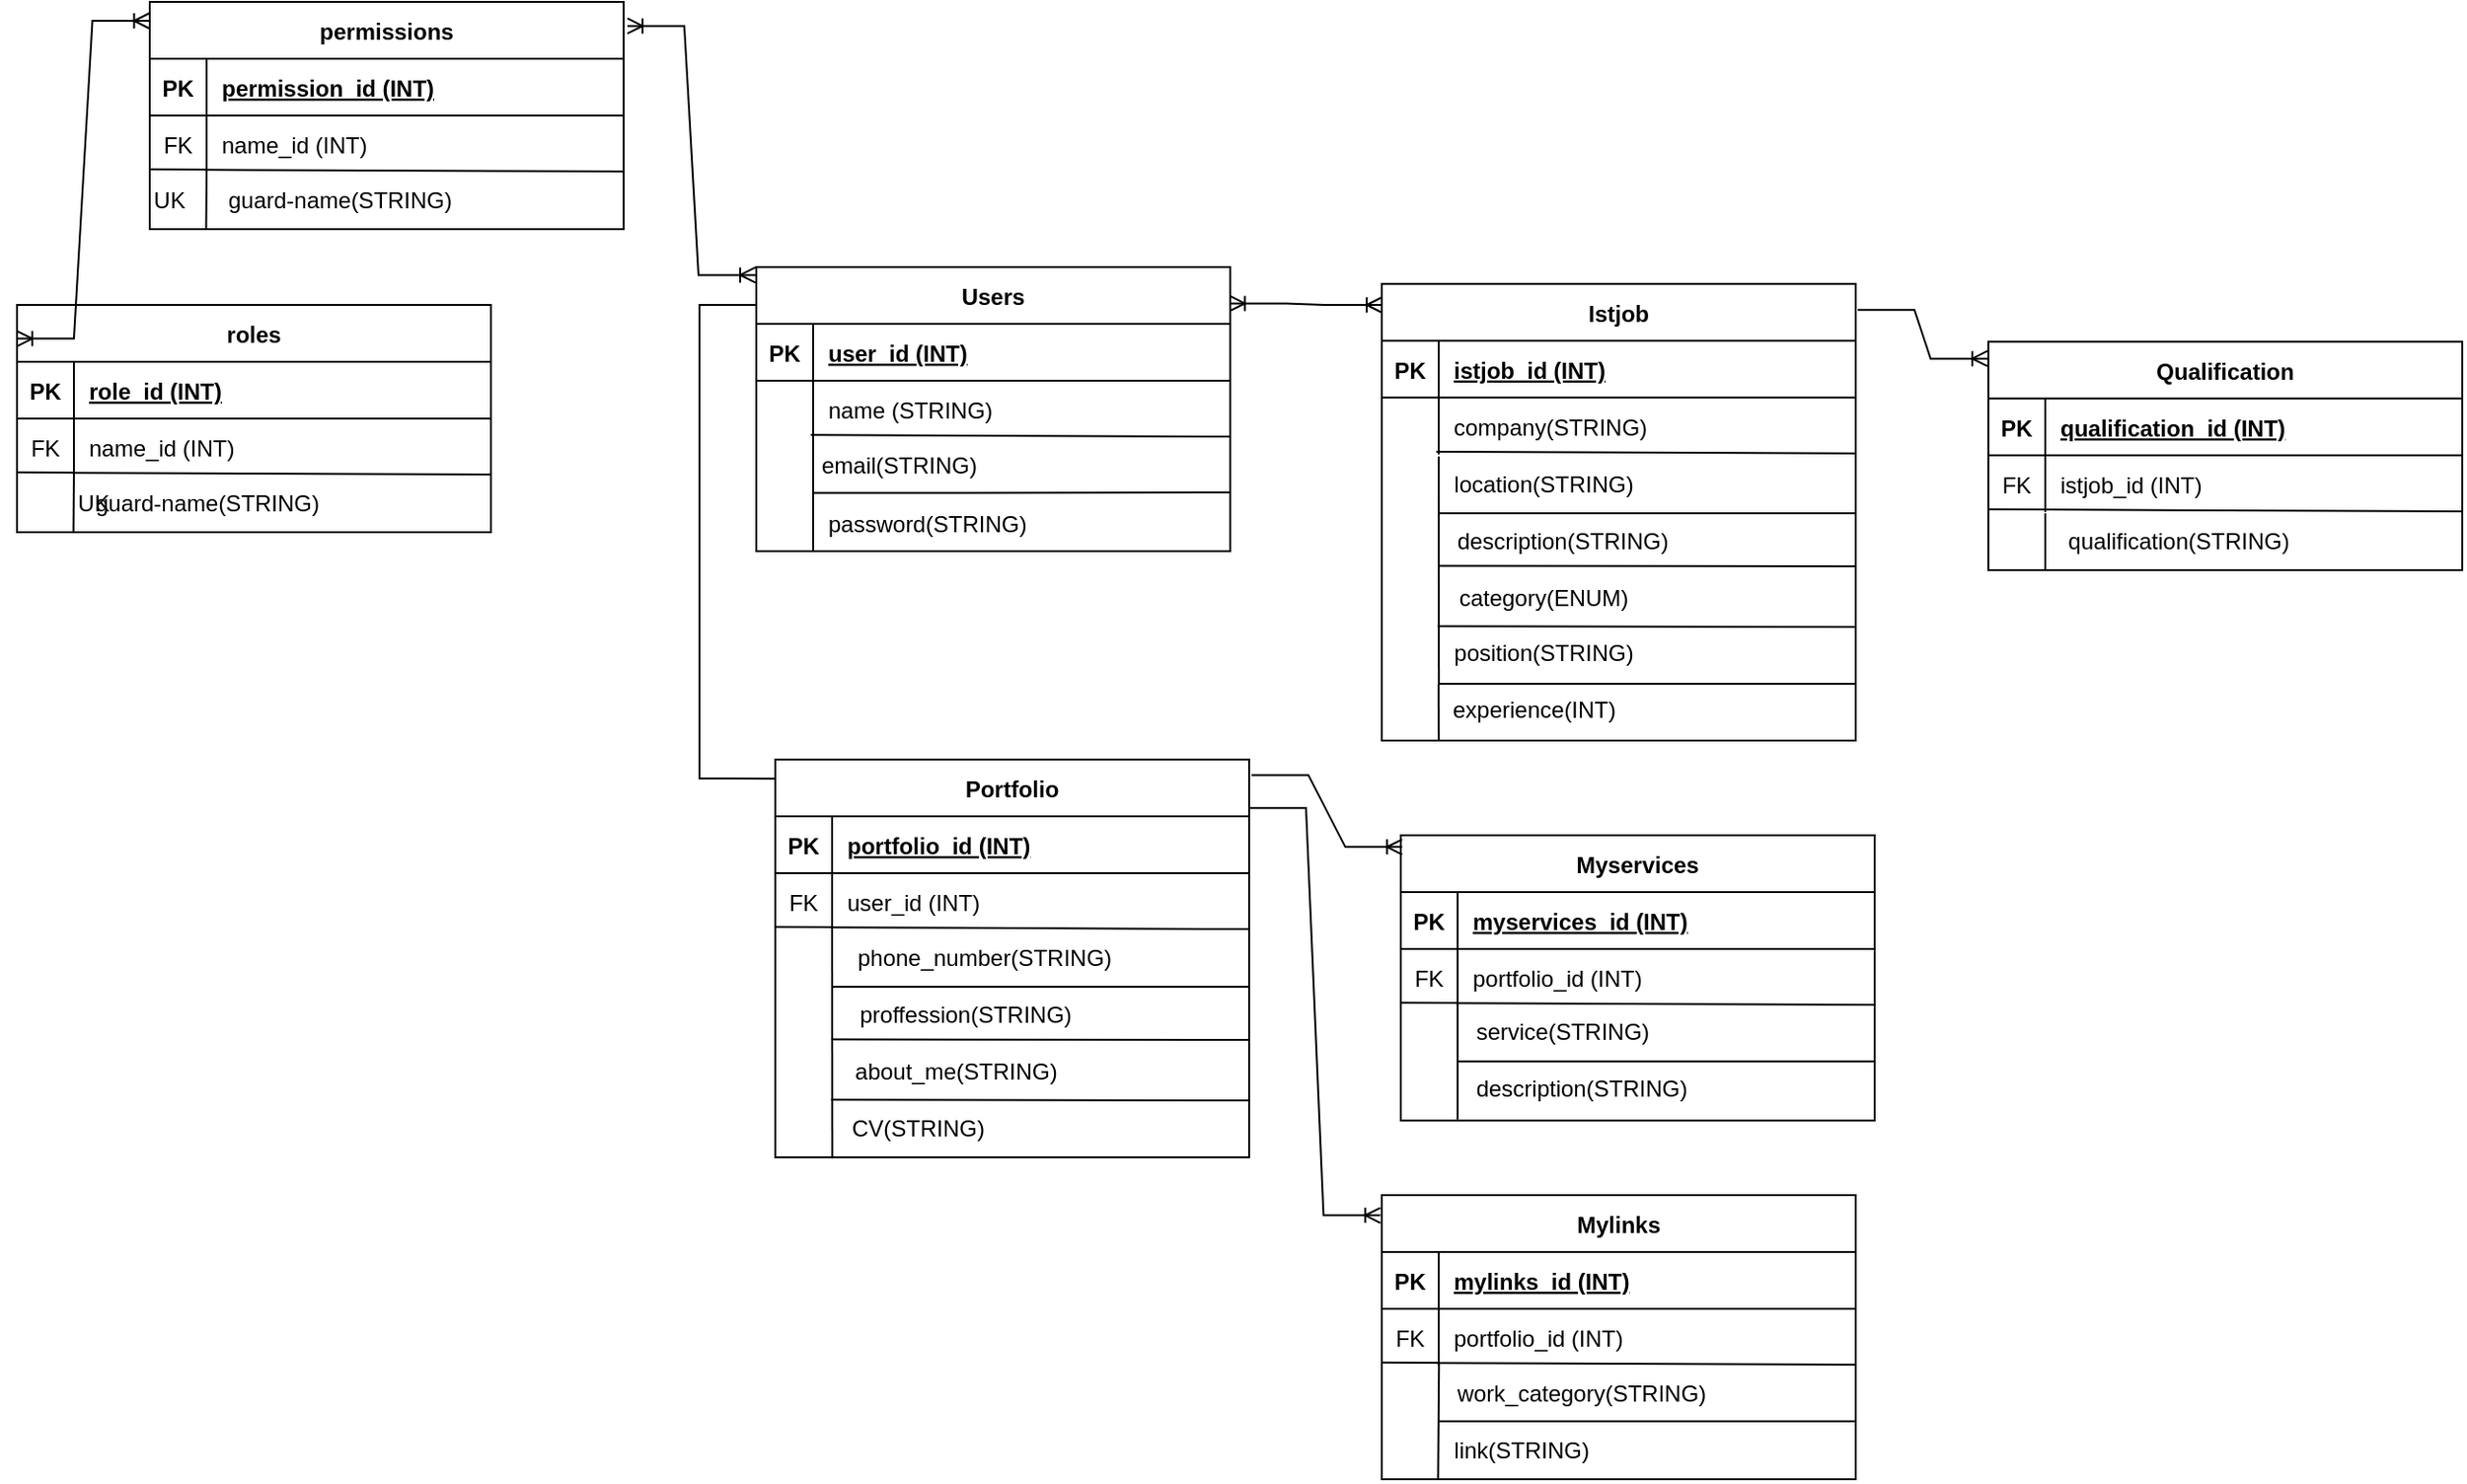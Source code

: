 <mxfile version="24.7.6">
  <diagram id="R2lEEEUBdFMjLlhIrx00" name="Page-1">
    <mxGraphModel dx="2197" dy="1649" grid="1" gridSize="10" guides="1" tooltips="1" connect="1" arrows="1" fold="1" page="1" pageScale="1" pageWidth="850" pageHeight="1100" math="0" shadow="0" extFonts="Permanent Marker^https://fonts.googleapis.com/css?family=Permanent+Marker">
      <root>
        <mxCell id="0" />
        <mxCell id="1" parent="0" />
        <mxCell id="C-vyLk0tnHw3VtMMgP7b-23" value="Users" style="shape=table;startSize=30;container=1;collapsible=1;childLayout=tableLayout;fixedRows=1;rowLines=0;fontStyle=1;align=center;resizeLast=1;" parent="1" vertex="1">
          <mxGeometry x="110" y="20" width="250" height="150" as="geometry">
            <mxRectangle x="120" y="120" width="100" height="30" as="alternateBounds" />
          </mxGeometry>
        </mxCell>
        <mxCell id="C-vyLk0tnHw3VtMMgP7b-24" value="" style="shape=partialRectangle;collapsible=0;dropTarget=0;pointerEvents=0;fillColor=none;points=[[0,0.5],[1,0.5]];portConstraint=eastwest;top=0;left=0;right=0;bottom=1;" parent="C-vyLk0tnHw3VtMMgP7b-23" vertex="1">
          <mxGeometry y="30" width="250" height="30" as="geometry" />
        </mxCell>
        <mxCell id="C-vyLk0tnHw3VtMMgP7b-25" value="PK" style="shape=partialRectangle;overflow=hidden;connectable=0;fillColor=none;top=0;left=0;bottom=0;right=0;fontStyle=1;" parent="C-vyLk0tnHw3VtMMgP7b-24" vertex="1">
          <mxGeometry width="30" height="30" as="geometry">
            <mxRectangle width="30" height="30" as="alternateBounds" />
          </mxGeometry>
        </mxCell>
        <mxCell id="C-vyLk0tnHw3VtMMgP7b-26" value="user_id (INT)" style="shape=partialRectangle;overflow=hidden;connectable=0;fillColor=none;top=0;left=0;bottom=0;right=0;align=left;spacingLeft=6;fontStyle=5;" parent="C-vyLk0tnHw3VtMMgP7b-24" vertex="1">
          <mxGeometry x="30" width="220" height="30" as="geometry">
            <mxRectangle width="220" height="30" as="alternateBounds" />
          </mxGeometry>
        </mxCell>
        <mxCell id="C-vyLk0tnHw3VtMMgP7b-27" value="" style="shape=partialRectangle;collapsible=0;dropTarget=0;pointerEvents=0;fillColor=none;points=[[0,0.5],[1,0.5]];portConstraint=eastwest;top=0;left=0;right=0;bottom=0;" parent="C-vyLk0tnHw3VtMMgP7b-23" vertex="1">
          <mxGeometry y="60" width="250" height="30" as="geometry" />
        </mxCell>
        <mxCell id="C-vyLk0tnHw3VtMMgP7b-28" value="" style="shape=partialRectangle;overflow=hidden;connectable=0;fillColor=none;top=0;left=0;bottom=0;right=0;" parent="C-vyLk0tnHw3VtMMgP7b-27" vertex="1">
          <mxGeometry width="30" height="30" as="geometry">
            <mxRectangle width="30" height="30" as="alternateBounds" />
          </mxGeometry>
        </mxCell>
        <mxCell id="C-vyLk0tnHw3VtMMgP7b-29" value="name (STRING) " style="shape=partialRectangle;overflow=hidden;connectable=0;fillColor=none;top=0;left=0;bottom=0;right=0;align=left;spacingLeft=6;" parent="C-vyLk0tnHw3VtMMgP7b-27" vertex="1">
          <mxGeometry x="30" width="220" height="30" as="geometry">
            <mxRectangle width="220" height="30" as="alternateBounds" />
          </mxGeometry>
        </mxCell>
        <mxCell id="srqe_Da9Z2wznq97FnHL-86" value="" style="endArrow=none;html=1;rounded=0;exitX=0.115;exitY=0.954;exitDx=0;exitDy=0;exitPerimeter=0;entryX=0.999;entryY=0.985;entryDx=0;entryDy=0;entryPerimeter=0;" edge="1" parent="C-vyLk0tnHw3VtMMgP7b-23" source="C-vyLk0tnHw3VtMMgP7b-27" target="C-vyLk0tnHw3VtMMgP7b-27">
          <mxGeometry width="50" height="50" relative="1" as="geometry">
            <mxPoint x="120" y="130" as="sourcePoint" />
            <mxPoint x="170" y="80" as="targetPoint" />
          </mxGeometry>
        </mxCell>
        <mxCell id="srqe_Da9Z2wznq97FnHL-83" value="" style="endArrow=none;html=1;rounded=0;" edge="1" parent="1">
          <mxGeometry width="50" height="50" relative="1" as="geometry">
            <mxPoint x="140" y="170" as="sourcePoint" />
            <mxPoint x="140" y="110" as="targetPoint" />
          </mxGeometry>
        </mxCell>
        <mxCell id="srqe_Da9Z2wznq97FnHL-85" value="&lt;span style=&quot;text-align: left;&quot;&gt;email(STRING)&lt;/span&gt;" style="text;html=1;align=center;verticalAlign=middle;resizable=0;points=[];autosize=1;strokeColor=none;fillColor=none;" vertex="1" parent="1">
          <mxGeometry x="130" y="110" width="110" height="30" as="geometry" />
        </mxCell>
        <mxCell id="srqe_Da9Z2wznq97FnHL-87" value="" style="endArrow=none;html=1;rounded=0;exitX=0.088;exitY=0.977;exitDx=0;exitDy=0;exitPerimeter=0;" edge="1" parent="1" source="srqe_Da9Z2wznq97FnHL-85">
          <mxGeometry width="50" height="50" relative="1" as="geometry">
            <mxPoint x="230" y="150" as="sourcePoint" />
            <mxPoint x="360" y="139" as="targetPoint" />
          </mxGeometry>
        </mxCell>
        <mxCell id="srqe_Da9Z2wznq97FnHL-88" value="password(STRING)" style="shape=partialRectangle;overflow=hidden;connectable=0;fillColor=none;top=0;left=0;bottom=0;right=0;align=left;spacingLeft=6;" vertex="1" parent="1">
          <mxGeometry x="140" y="140" width="220" height="30" as="geometry">
            <mxRectangle width="220" height="30" as="alternateBounds" />
          </mxGeometry>
        </mxCell>
        <mxCell id="srqe_Da9Z2wznq97FnHL-89" value="Portfolio" style="shape=table;startSize=30;container=1;collapsible=1;childLayout=tableLayout;fixedRows=1;rowLines=0;fontStyle=1;align=center;resizeLast=1;" vertex="1" parent="1">
          <mxGeometry x="120" y="280" width="250" height="210" as="geometry">
            <mxRectangle x="120" y="120" width="100" height="30" as="alternateBounds" />
          </mxGeometry>
        </mxCell>
        <mxCell id="srqe_Da9Z2wznq97FnHL-90" value="" style="shape=partialRectangle;collapsible=0;dropTarget=0;pointerEvents=0;fillColor=none;points=[[0,0.5],[1,0.5]];portConstraint=eastwest;top=0;left=0;right=0;bottom=1;" vertex="1" parent="srqe_Da9Z2wznq97FnHL-89">
          <mxGeometry y="30" width="250" height="30" as="geometry" />
        </mxCell>
        <mxCell id="srqe_Da9Z2wznq97FnHL-91" value="PK" style="shape=partialRectangle;overflow=hidden;connectable=0;fillColor=none;top=0;left=0;bottom=0;right=0;fontStyle=1;" vertex="1" parent="srqe_Da9Z2wznq97FnHL-90">
          <mxGeometry width="30" height="30" as="geometry">
            <mxRectangle width="30" height="30" as="alternateBounds" />
          </mxGeometry>
        </mxCell>
        <mxCell id="srqe_Da9Z2wznq97FnHL-92" value="portfolio_id (INT)" style="shape=partialRectangle;overflow=hidden;connectable=0;fillColor=none;top=0;left=0;bottom=0;right=0;align=left;spacingLeft=6;fontStyle=5;" vertex="1" parent="srqe_Da9Z2wznq97FnHL-90">
          <mxGeometry x="30" width="220" height="30" as="geometry">
            <mxRectangle width="220" height="30" as="alternateBounds" />
          </mxGeometry>
        </mxCell>
        <mxCell id="srqe_Da9Z2wznq97FnHL-93" value="" style="shape=partialRectangle;collapsible=0;dropTarget=0;pointerEvents=0;fillColor=none;points=[[0,0.5],[1,0.5]];portConstraint=eastwest;top=0;left=0;right=0;bottom=0;" vertex="1" parent="srqe_Da9Z2wznq97FnHL-89">
          <mxGeometry y="60" width="250" height="30" as="geometry" />
        </mxCell>
        <mxCell id="srqe_Da9Z2wznq97FnHL-94" value="FK" style="shape=partialRectangle;overflow=hidden;connectable=0;fillColor=none;top=0;left=0;bottom=0;right=0;" vertex="1" parent="srqe_Da9Z2wznq97FnHL-93">
          <mxGeometry width="30" height="30" as="geometry">
            <mxRectangle width="30" height="30" as="alternateBounds" />
          </mxGeometry>
        </mxCell>
        <mxCell id="srqe_Da9Z2wznq97FnHL-95" value="user_id (INT)" style="shape=partialRectangle;overflow=hidden;connectable=0;fillColor=none;top=0;left=0;bottom=0;right=0;align=left;spacingLeft=6;" vertex="1" parent="srqe_Da9Z2wznq97FnHL-93">
          <mxGeometry x="30" width="220" height="30" as="geometry">
            <mxRectangle width="220" height="30" as="alternateBounds" />
          </mxGeometry>
        </mxCell>
        <mxCell id="srqe_Da9Z2wznq97FnHL-96" value="" style="endArrow=none;html=1;rounded=0;exitX=0.115;exitY=0.954;exitDx=0;exitDy=0;exitPerimeter=0;entryX=0.999;entryY=0.985;entryDx=0;entryDy=0;entryPerimeter=0;" edge="1" parent="srqe_Da9Z2wznq97FnHL-89" source="srqe_Da9Z2wznq97FnHL-93" target="srqe_Da9Z2wznq97FnHL-93">
          <mxGeometry width="50" height="50" relative="1" as="geometry">
            <mxPoint x="120" y="130" as="sourcePoint" />
            <mxPoint x="170" y="80" as="targetPoint" />
          </mxGeometry>
        </mxCell>
        <mxCell id="srqe_Da9Z2wznq97FnHL-99" value="" style="endArrow=none;html=1;rounded=0;entryX=0.119;entryY=0.952;entryDx=0;entryDy=0;entryPerimeter=0;exitX=0.001;exitY=0.947;exitDx=0;exitDy=0;exitPerimeter=0;" edge="1" parent="srqe_Da9Z2wznq97FnHL-89" source="srqe_Da9Z2wznq97FnHL-93" target="srqe_Da9Z2wznq97FnHL-93">
          <mxGeometry width="50" height="50" relative="1" as="geometry">
            <mxPoint x="60" y="130" as="sourcePoint" />
            <mxPoint x="110" y="80" as="targetPoint" />
          </mxGeometry>
        </mxCell>
        <mxCell id="srqe_Da9Z2wznq97FnHL-100" value="" style="endArrow=none;html=1;rounded=0;exitX=0.001;exitY=1.019;exitDx=0;exitDy=0;exitPerimeter=0;" edge="1" parent="1" source="srqe_Da9Z2wznq97FnHL-107">
          <mxGeometry width="50" height="50" relative="1" as="geometry">
            <mxPoint x="150" y="520" as="sourcePoint" />
            <mxPoint x="150" y="370" as="targetPoint" />
          </mxGeometry>
        </mxCell>
        <mxCell id="srqe_Da9Z2wznq97FnHL-101" value="" style="endArrow=none;html=1;rounded=0;" edge="1" parent="1">
          <mxGeometry width="50" height="50" relative="1" as="geometry">
            <mxPoint x="150" y="400" as="sourcePoint" />
            <mxPoint x="370" y="400" as="targetPoint" />
          </mxGeometry>
        </mxCell>
        <mxCell id="srqe_Da9Z2wznq97FnHL-102" value="phone_number(STRING)" style="text;html=1;align=center;verticalAlign=middle;resizable=0;points=[];autosize=1;strokeColor=none;fillColor=none;" vertex="1" parent="1">
          <mxGeometry x="150" y="370" width="160" height="30" as="geometry" />
        </mxCell>
        <mxCell id="srqe_Da9Z2wznq97FnHL-105" value="proffession(STRING)" style="text;html=1;align=center;verticalAlign=middle;resizable=0;points=[];autosize=1;strokeColor=none;fillColor=none;" vertex="1" parent="1">
          <mxGeometry x="150" y="400" width="140" height="30" as="geometry" />
        </mxCell>
        <mxCell id="srqe_Da9Z2wznq97FnHL-106" value="about_me(STRING)" style="text;html=1;align=center;verticalAlign=middle;resizable=0;points=[];autosize=1;strokeColor=none;fillColor=none;" vertex="1" parent="1">
          <mxGeometry x="150" y="430" width="130" height="30" as="geometry" />
        </mxCell>
        <mxCell id="srqe_Da9Z2wznq97FnHL-107" value="CV(STRING)" style="text;html=1;align=center;verticalAlign=middle;resizable=0;points=[];autosize=1;strokeColor=none;fillColor=none;" vertex="1" parent="1">
          <mxGeometry x="150" y="460" width="90" height="30" as="geometry" />
        </mxCell>
        <mxCell id="srqe_Da9Z2wznq97FnHL-108" value="" style="endArrow=none;html=1;rounded=0;exitX=-0.004;exitY=-0.075;exitDx=0;exitDy=0;exitPerimeter=0;" edge="1" parent="1" source="srqe_Da9Z2wznq97FnHL-106">
          <mxGeometry width="50" height="50" relative="1" as="geometry">
            <mxPoint x="270" y="460" as="sourcePoint" />
            <mxPoint x="370" y="428" as="targetPoint" />
          </mxGeometry>
        </mxCell>
        <mxCell id="srqe_Da9Z2wznq97FnHL-109" value="" style="endArrow=none;html=1;rounded=0;exitX=-0.007;exitY=-0.014;exitDx=0;exitDy=0;exitPerimeter=0;" edge="1" parent="1" source="srqe_Da9Z2wznq97FnHL-107">
          <mxGeometry width="50" height="50" relative="1" as="geometry">
            <mxPoint x="270" y="460" as="sourcePoint" />
            <mxPoint x="370" y="460" as="targetPoint" />
          </mxGeometry>
        </mxCell>
        <mxCell id="srqe_Da9Z2wznq97FnHL-110" value="Mylinks" style="shape=table;startSize=30;container=1;collapsible=1;childLayout=tableLayout;fixedRows=1;rowLines=0;fontStyle=1;align=center;resizeLast=1;" vertex="1" parent="1">
          <mxGeometry x="440" y="510" width="250" height="150" as="geometry">
            <mxRectangle x="120" y="120" width="100" height="30" as="alternateBounds" />
          </mxGeometry>
        </mxCell>
        <mxCell id="srqe_Da9Z2wznq97FnHL-111" value="" style="shape=partialRectangle;collapsible=0;dropTarget=0;pointerEvents=0;fillColor=none;points=[[0,0.5],[1,0.5]];portConstraint=eastwest;top=0;left=0;right=0;bottom=1;" vertex="1" parent="srqe_Da9Z2wznq97FnHL-110">
          <mxGeometry y="30" width="250" height="30" as="geometry" />
        </mxCell>
        <mxCell id="srqe_Da9Z2wznq97FnHL-112" value="PK" style="shape=partialRectangle;overflow=hidden;connectable=0;fillColor=none;top=0;left=0;bottom=0;right=0;fontStyle=1;" vertex="1" parent="srqe_Da9Z2wznq97FnHL-111">
          <mxGeometry width="30" height="30" as="geometry">
            <mxRectangle width="30" height="30" as="alternateBounds" />
          </mxGeometry>
        </mxCell>
        <mxCell id="srqe_Da9Z2wznq97FnHL-113" value="mylinks_id (INT)" style="shape=partialRectangle;overflow=hidden;connectable=0;fillColor=none;top=0;left=0;bottom=0;right=0;align=left;spacingLeft=6;fontStyle=5;" vertex="1" parent="srqe_Da9Z2wznq97FnHL-111">
          <mxGeometry x="30" width="220" height="30" as="geometry">
            <mxRectangle width="220" height="30" as="alternateBounds" />
          </mxGeometry>
        </mxCell>
        <mxCell id="srqe_Da9Z2wznq97FnHL-114" value="" style="shape=partialRectangle;collapsible=0;dropTarget=0;pointerEvents=0;fillColor=none;points=[[0,0.5],[1,0.5]];portConstraint=eastwest;top=0;left=0;right=0;bottom=0;" vertex="1" parent="srqe_Da9Z2wznq97FnHL-110">
          <mxGeometry y="60" width="250" height="30" as="geometry" />
        </mxCell>
        <mxCell id="srqe_Da9Z2wznq97FnHL-115" value="FK" style="shape=partialRectangle;overflow=hidden;connectable=0;fillColor=none;top=0;left=0;bottom=0;right=0;" vertex="1" parent="srqe_Da9Z2wznq97FnHL-114">
          <mxGeometry width="30" height="30" as="geometry">
            <mxRectangle width="30" height="30" as="alternateBounds" />
          </mxGeometry>
        </mxCell>
        <mxCell id="srqe_Da9Z2wznq97FnHL-116" value="portfolio_id (INT)" style="shape=partialRectangle;overflow=hidden;connectable=0;fillColor=none;top=0;left=0;bottom=0;right=0;align=left;spacingLeft=6;" vertex="1" parent="srqe_Da9Z2wznq97FnHL-114">
          <mxGeometry x="30" width="220" height="30" as="geometry">
            <mxRectangle width="220" height="30" as="alternateBounds" />
          </mxGeometry>
        </mxCell>
        <mxCell id="srqe_Da9Z2wznq97FnHL-117" value="" style="endArrow=none;html=1;rounded=0;exitX=0.115;exitY=0.954;exitDx=0;exitDy=0;exitPerimeter=0;entryX=0.999;entryY=0.985;entryDx=0;entryDy=0;entryPerimeter=0;" edge="1" parent="srqe_Da9Z2wznq97FnHL-110" source="srqe_Da9Z2wznq97FnHL-114" target="srqe_Da9Z2wznq97FnHL-114">
          <mxGeometry width="50" height="50" relative="1" as="geometry">
            <mxPoint x="120" y="130" as="sourcePoint" />
            <mxPoint x="170" y="80" as="targetPoint" />
          </mxGeometry>
        </mxCell>
        <mxCell id="srqe_Da9Z2wznq97FnHL-118" value="" style="endArrow=none;html=1;rounded=0;entryX=0.119;entryY=0.952;entryDx=0;entryDy=0;entryPerimeter=0;exitX=0.001;exitY=0.947;exitDx=0;exitDy=0;exitPerimeter=0;" edge="1" parent="srqe_Da9Z2wznq97FnHL-110" source="srqe_Da9Z2wznq97FnHL-114" target="srqe_Da9Z2wznq97FnHL-114">
          <mxGeometry width="50" height="50" relative="1" as="geometry">
            <mxPoint x="60" y="130" as="sourcePoint" />
            <mxPoint x="110" y="80" as="targetPoint" />
          </mxGeometry>
        </mxCell>
        <mxCell id="srqe_Da9Z2wznq97FnHL-119" value="" style="endArrow=none;html=1;rounded=0;exitX=0.179;exitY=0.996;exitDx=0;exitDy=0;exitPerimeter=0;entryX=0.001;entryY=-0.024;entryDx=0;entryDy=0;entryPerimeter=0;" edge="1" parent="1" source="srqe_Da9Z2wznq97FnHL-122" target="srqe_Da9Z2wznq97FnHL-121">
          <mxGeometry width="50" height="50" relative="1" as="geometry">
            <mxPoint x="470.09" y="730.57" as="sourcePoint" />
            <mxPoint x="470" y="610" as="targetPoint" />
          </mxGeometry>
        </mxCell>
        <mxCell id="srqe_Da9Z2wznq97FnHL-120" value="" style="endArrow=none;html=1;rounded=0;" edge="1" parent="1">
          <mxGeometry width="50" height="50" relative="1" as="geometry">
            <mxPoint x="470" y="629.43" as="sourcePoint" />
            <mxPoint x="690" y="629.43" as="targetPoint" />
          </mxGeometry>
        </mxCell>
        <mxCell id="srqe_Da9Z2wznq97FnHL-121" value="work_category(STRING)" style="text;html=1;align=center;verticalAlign=middle;resizable=0;points=[];autosize=1;strokeColor=none;fillColor=none;" vertex="1" parent="1">
          <mxGeometry x="470" y="600" width="150" height="30" as="geometry" />
        </mxCell>
        <mxCell id="srqe_Da9Z2wznq97FnHL-122" value="&amp;nbsp; &amp;nbsp; &amp;nbsp;link(STRING)" style="text;html=1;align=center;verticalAlign=middle;resizable=0;points=[];autosize=1;strokeColor=none;fillColor=none;" vertex="1" parent="1">
          <mxGeometry x="450" y="630" width="110" height="30" as="geometry" />
        </mxCell>
        <mxCell id="srqe_Da9Z2wznq97FnHL-127" value="Myservices" style="shape=table;startSize=30;container=1;collapsible=1;childLayout=tableLayout;fixedRows=1;rowLines=0;fontStyle=1;align=center;resizeLast=1;" vertex="1" parent="1">
          <mxGeometry x="450" y="320" width="250" height="150.57" as="geometry">
            <mxRectangle x="120" y="120" width="100" height="30" as="alternateBounds" />
          </mxGeometry>
        </mxCell>
        <mxCell id="srqe_Da9Z2wznq97FnHL-128" value="" style="shape=partialRectangle;collapsible=0;dropTarget=0;pointerEvents=0;fillColor=none;points=[[0,0.5],[1,0.5]];portConstraint=eastwest;top=0;left=0;right=0;bottom=1;" vertex="1" parent="srqe_Da9Z2wznq97FnHL-127">
          <mxGeometry y="30" width="250" height="30" as="geometry" />
        </mxCell>
        <mxCell id="srqe_Da9Z2wznq97FnHL-129" value="PK" style="shape=partialRectangle;overflow=hidden;connectable=0;fillColor=none;top=0;left=0;bottom=0;right=0;fontStyle=1;" vertex="1" parent="srqe_Da9Z2wznq97FnHL-128">
          <mxGeometry width="30" height="30" as="geometry">
            <mxRectangle width="30" height="30" as="alternateBounds" />
          </mxGeometry>
        </mxCell>
        <mxCell id="srqe_Da9Z2wznq97FnHL-130" value="myservices_id (INT)" style="shape=partialRectangle;overflow=hidden;connectable=0;fillColor=none;top=0;left=0;bottom=0;right=0;align=left;spacingLeft=6;fontStyle=5;" vertex="1" parent="srqe_Da9Z2wznq97FnHL-128">
          <mxGeometry x="30" width="220" height="30" as="geometry">
            <mxRectangle width="220" height="30" as="alternateBounds" />
          </mxGeometry>
        </mxCell>
        <mxCell id="srqe_Da9Z2wznq97FnHL-131" value="" style="shape=partialRectangle;collapsible=0;dropTarget=0;pointerEvents=0;fillColor=none;points=[[0,0.5],[1,0.5]];portConstraint=eastwest;top=0;left=0;right=0;bottom=0;" vertex="1" parent="srqe_Da9Z2wznq97FnHL-127">
          <mxGeometry y="60" width="250" height="30" as="geometry" />
        </mxCell>
        <mxCell id="srqe_Da9Z2wznq97FnHL-132" value="FK" style="shape=partialRectangle;overflow=hidden;connectable=0;fillColor=none;top=0;left=0;bottom=0;right=0;" vertex="1" parent="srqe_Da9Z2wznq97FnHL-131">
          <mxGeometry width="30" height="30" as="geometry">
            <mxRectangle width="30" height="30" as="alternateBounds" />
          </mxGeometry>
        </mxCell>
        <mxCell id="srqe_Da9Z2wznq97FnHL-133" value="portfolio_id (INT)" style="shape=partialRectangle;overflow=hidden;connectable=0;fillColor=none;top=0;left=0;bottom=0;right=0;align=left;spacingLeft=6;" vertex="1" parent="srqe_Da9Z2wznq97FnHL-131">
          <mxGeometry x="30" width="220" height="30" as="geometry">
            <mxRectangle width="220" height="30" as="alternateBounds" />
          </mxGeometry>
        </mxCell>
        <mxCell id="srqe_Da9Z2wznq97FnHL-134" value="" style="endArrow=none;html=1;rounded=0;exitX=0.115;exitY=0.954;exitDx=0;exitDy=0;exitPerimeter=0;entryX=0.999;entryY=0.985;entryDx=0;entryDy=0;entryPerimeter=0;" edge="1" parent="srqe_Da9Z2wznq97FnHL-127" source="srqe_Da9Z2wznq97FnHL-131" target="srqe_Da9Z2wznq97FnHL-131">
          <mxGeometry width="50" height="50" relative="1" as="geometry">
            <mxPoint x="120" y="130" as="sourcePoint" />
            <mxPoint x="170" y="80" as="targetPoint" />
          </mxGeometry>
        </mxCell>
        <mxCell id="srqe_Da9Z2wznq97FnHL-135" value="" style="endArrow=none;html=1;rounded=0;entryX=0.119;entryY=0.952;entryDx=0;entryDy=0;entryPerimeter=0;exitX=0.001;exitY=0.947;exitDx=0;exitDy=0;exitPerimeter=0;" edge="1" parent="srqe_Da9Z2wznq97FnHL-127" source="srqe_Da9Z2wznq97FnHL-131" target="srqe_Da9Z2wznq97FnHL-131">
          <mxGeometry width="50" height="50" relative="1" as="geometry">
            <mxPoint x="60" y="130" as="sourcePoint" />
            <mxPoint x="110" y="80" as="targetPoint" />
          </mxGeometry>
        </mxCell>
        <mxCell id="srqe_Da9Z2wznq97FnHL-136" value="" style="endArrow=none;html=1;rounded=0;" edge="1" parent="1">
          <mxGeometry width="50" height="50" relative="1" as="geometry">
            <mxPoint x="480" y="470" as="sourcePoint" />
            <mxPoint x="480" y="409.43" as="targetPoint" />
          </mxGeometry>
        </mxCell>
        <mxCell id="srqe_Da9Z2wznq97FnHL-137" value="" style="endArrow=none;html=1;rounded=0;" edge="1" parent="1">
          <mxGeometry width="50" height="50" relative="1" as="geometry">
            <mxPoint x="480" y="439.43" as="sourcePoint" />
            <mxPoint x="700" y="439.43" as="targetPoint" />
          </mxGeometry>
        </mxCell>
        <mxCell id="srqe_Da9Z2wznq97FnHL-138" value="service(STRING)" style="text;html=1;align=center;verticalAlign=middle;resizable=0;points=[];autosize=1;strokeColor=none;fillColor=none;" vertex="1" parent="1">
          <mxGeometry x="480" y="409.43" width="110" height="30" as="geometry" />
        </mxCell>
        <mxCell id="srqe_Da9Z2wznq97FnHL-139" value="description(STRING)" style="text;html=1;align=center;verticalAlign=middle;resizable=0;points=[];autosize=1;strokeColor=none;fillColor=none;" vertex="1" parent="1">
          <mxGeometry x="480" y="439.43" width="130" height="30" as="geometry" />
        </mxCell>
        <mxCell id="srqe_Da9Z2wznq97FnHL-161" value="Istjob" style="shape=table;startSize=30;container=1;collapsible=1;childLayout=tableLayout;fixedRows=1;rowLines=0;fontStyle=1;align=center;resizeLast=1;" vertex="1" parent="1">
          <mxGeometry x="440" y="28.86" width="250" height="241.14" as="geometry">
            <mxRectangle x="120" y="120" width="100" height="30" as="alternateBounds" />
          </mxGeometry>
        </mxCell>
        <mxCell id="srqe_Da9Z2wznq97FnHL-162" value="" style="shape=partialRectangle;collapsible=0;dropTarget=0;pointerEvents=0;fillColor=none;points=[[0,0.5],[1,0.5]];portConstraint=eastwest;top=0;left=0;right=0;bottom=1;" vertex="1" parent="srqe_Da9Z2wznq97FnHL-161">
          <mxGeometry y="30" width="250" height="30" as="geometry" />
        </mxCell>
        <mxCell id="srqe_Da9Z2wznq97FnHL-163" value="PK" style="shape=partialRectangle;overflow=hidden;connectable=0;fillColor=none;top=0;left=0;bottom=0;right=0;fontStyle=1;" vertex="1" parent="srqe_Da9Z2wznq97FnHL-162">
          <mxGeometry width="30" height="30" as="geometry">
            <mxRectangle width="30" height="30" as="alternateBounds" />
          </mxGeometry>
        </mxCell>
        <mxCell id="srqe_Da9Z2wznq97FnHL-164" value="istjob_id (INT)" style="shape=partialRectangle;overflow=hidden;connectable=0;fillColor=none;top=0;left=0;bottom=0;right=0;align=left;spacingLeft=6;fontStyle=5;" vertex="1" parent="srqe_Da9Z2wznq97FnHL-162">
          <mxGeometry x="30" width="220" height="30" as="geometry">
            <mxRectangle width="220" height="30" as="alternateBounds" />
          </mxGeometry>
        </mxCell>
        <mxCell id="srqe_Da9Z2wznq97FnHL-165" value="" style="shape=partialRectangle;collapsible=0;dropTarget=0;pointerEvents=0;fillColor=none;points=[[0,0.5],[1,0.5]];portConstraint=eastwest;top=0;left=0;right=0;bottom=0;" vertex="1" parent="srqe_Da9Z2wznq97FnHL-161">
          <mxGeometry y="60" width="250" height="30" as="geometry" />
        </mxCell>
        <mxCell id="srqe_Da9Z2wznq97FnHL-166" value="" style="shape=partialRectangle;overflow=hidden;connectable=0;fillColor=none;top=0;left=0;bottom=0;right=0;" vertex="1" parent="srqe_Da9Z2wznq97FnHL-165">
          <mxGeometry width="30" height="30" as="geometry">
            <mxRectangle width="30" height="30" as="alternateBounds" />
          </mxGeometry>
        </mxCell>
        <mxCell id="srqe_Da9Z2wznq97FnHL-167" value="company(STRING)" style="shape=partialRectangle;overflow=hidden;connectable=0;fillColor=none;top=0;left=0;bottom=0;right=0;align=left;spacingLeft=6;" vertex="1" parent="srqe_Da9Z2wznq97FnHL-165">
          <mxGeometry x="30" width="220" height="30" as="geometry">
            <mxRectangle width="220" height="30" as="alternateBounds" />
          </mxGeometry>
        </mxCell>
        <mxCell id="srqe_Da9Z2wznq97FnHL-168" value="" style="endArrow=none;html=1;rounded=0;exitX=0.115;exitY=0.954;exitDx=0;exitDy=0;exitPerimeter=0;entryX=0.999;entryY=0.985;entryDx=0;entryDy=0;entryPerimeter=0;" edge="1" parent="srqe_Da9Z2wznq97FnHL-161" source="srqe_Da9Z2wznq97FnHL-165" target="srqe_Da9Z2wznq97FnHL-165">
          <mxGeometry width="50" height="50" relative="1" as="geometry">
            <mxPoint x="120" y="130" as="sourcePoint" />
            <mxPoint x="170" y="80" as="targetPoint" />
          </mxGeometry>
        </mxCell>
        <mxCell id="srqe_Da9Z2wznq97FnHL-170" value="" style="endArrow=none;html=1;rounded=0;exitX=0.001;exitY=1.019;exitDx=0;exitDy=0;exitPerimeter=0;" edge="1" parent="1">
          <mxGeometry width="50" height="50" relative="1" as="geometry">
            <mxPoint x="470.09" y="240.57" as="sourcePoint" />
            <mxPoint x="470" y="120" as="targetPoint" />
          </mxGeometry>
        </mxCell>
        <mxCell id="srqe_Da9Z2wznq97FnHL-171" value="" style="endArrow=none;html=1;rounded=0;" edge="1" parent="1">
          <mxGeometry width="50" height="50" relative="1" as="geometry">
            <mxPoint x="470" y="150" as="sourcePoint" />
            <mxPoint x="690" y="150" as="targetPoint" />
          </mxGeometry>
        </mxCell>
        <mxCell id="srqe_Da9Z2wznq97FnHL-172" value="location(STRING)" style="text;html=1;align=center;verticalAlign=middle;resizable=0;points=[];autosize=1;strokeColor=none;fillColor=none;" vertex="1" parent="1">
          <mxGeometry x="465" y="119.71" width="120" height="30" as="geometry" />
        </mxCell>
        <mxCell id="srqe_Da9Z2wznq97FnHL-173" value="description(STRING)" style="text;html=1;align=center;verticalAlign=middle;resizable=0;points=[];autosize=1;strokeColor=none;fillColor=none;" vertex="1" parent="1">
          <mxGeometry x="470" y="149.71" width="130" height="30" as="geometry" />
        </mxCell>
        <mxCell id="srqe_Da9Z2wznq97FnHL-174" value="category(ENUM)" style="text;html=1;align=center;verticalAlign=middle;resizable=0;points=[];autosize=1;strokeColor=none;fillColor=none;" vertex="1" parent="1">
          <mxGeometry x="470" y="180" width="110" height="30" as="geometry" />
        </mxCell>
        <mxCell id="srqe_Da9Z2wznq97FnHL-176" value="" style="endArrow=none;html=1;rounded=0;exitX=-0.004;exitY=-0.075;exitDx=0;exitDy=0;exitPerimeter=0;" edge="1" parent="1" source="srqe_Da9Z2wznq97FnHL-174">
          <mxGeometry width="50" height="50" relative="1" as="geometry">
            <mxPoint x="590" y="210" as="sourcePoint" />
            <mxPoint x="690" y="178" as="targetPoint" />
          </mxGeometry>
        </mxCell>
        <mxCell id="srqe_Da9Z2wznq97FnHL-177" value="" style="endArrow=none;html=1;rounded=0;exitX=-0.007;exitY=-0.014;exitDx=0;exitDy=0;exitPerimeter=0;" edge="1" parent="1">
          <mxGeometry width="50" height="50" relative="1" as="geometry">
            <mxPoint x="469.37" y="209.58" as="sourcePoint" />
            <mxPoint x="690" y="210" as="targetPoint" />
          </mxGeometry>
        </mxCell>
        <mxCell id="srqe_Da9Z2wznq97FnHL-195" value="roles" style="shape=table;startSize=30;container=1;collapsible=1;childLayout=tableLayout;fixedRows=1;rowLines=0;fontStyle=1;align=center;resizeLast=1;" vertex="1" parent="1">
          <mxGeometry x="-280" y="40.0" width="250" height="120" as="geometry">
            <mxRectangle x="120" y="120" width="100" height="30" as="alternateBounds" />
          </mxGeometry>
        </mxCell>
        <mxCell id="srqe_Da9Z2wznq97FnHL-196" value="" style="shape=partialRectangle;collapsible=0;dropTarget=0;pointerEvents=0;fillColor=none;points=[[0,0.5],[1,0.5]];portConstraint=eastwest;top=0;left=0;right=0;bottom=1;" vertex="1" parent="srqe_Da9Z2wznq97FnHL-195">
          <mxGeometry y="30" width="250" height="30" as="geometry" />
        </mxCell>
        <mxCell id="srqe_Da9Z2wznq97FnHL-197" value="PK" style="shape=partialRectangle;overflow=hidden;connectable=0;fillColor=none;top=0;left=0;bottom=0;right=0;fontStyle=1;" vertex="1" parent="srqe_Da9Z2wznq97FnHL-196">
          <mxGeometry width="30" height="30" as="geometry">
            <mxRectangle width="30" height="30" as="alternateBounds" />
          </mxGeometry>
        </mxCell>
        <mxCell id="srqe_Da9Z2wznq97FnHL-198" value="role_id (INT)" style="shape=partialRectangle;overflow=hidden;connectable=0;fillColor=none;top=0;left=0;bottom=0;right=0;align=left;spacingLeft=6;fontStyle=5;" vertex="1" parent="srqe_Da9Z2wznq97FnHL-196">
          <mxGeometry x="30" width="220" height="30" as="geometry">
            <mxRectangle width="220" height="30" as="alternateBounds" />
          </mxGeometry>
        </mxCell>
        <mxCell id="srqe_Da9Z2wznq97FnHL-199" value="" style="shape=partialRectangle;collapsible=0;dropTarget=0;pointerEvents=0;fillColor=none;points=[[0,0.5],[1,0.5]];portConstraint=eastwest;top=0;left=0;right=0;bottom=0;" vertex="1" parent="srqe_Da9Z2wznq97FnHL-195">
          <mxGeometry y="60" width="250" height="30" as="geometry" />
        </mxCell>
        <mxCell id="srqe_Da9Z2wznq97FnHL-200" value="FK" style="shape=partialRectangle;overflow=hidden;connectable=0;fillColor=none;top=0;left=0;bottom=0;right=0;" vertex="1" parent="srqe_Da9Z2wznq97FnHL-199">
          <mxGeometry width="30" height="30" as="geometry">
            <mxRectangle width="30" height="30" as="alternateBounds" />
          </mxGeometry>
        </mxCell>
        <mxCell id="srqe_Da9Z2wznq97FnHL-201" value="name_id (INT)" style="shape=partialRectangle;overflow=hidden;connectable=0;fillColor=none;top=0;left=0;bottom=0;right=0;align=left;spacingLeft=6;" vertex="1" parent="srqe_Da9Z2wznq97FnHL-199">
          <mxGeometry x="30" width="220" height="30" as="geometry">
            <mxRectangle width="220" height="30" as="alternateBounds" />
          </mxGeometry>
        </mxCell>
        <mxCell id="srqe_Da9Z2wznq97FnHL-202" value="" style="endArrow=none;html=1;rounded=0;exitX=0.115;exitY=0.954;exitDx=0;exitDy=0;exitPerimeter=0;entryX=0.999;entryY=0.985;entryDx=0;entryDy=0;entryPerimeter=0;" edge="1" parent="srqe_Da9Z2wznq97FnHL-195" source="srqe_Da9Z2wznq97FnHL-199" target="srqe_Da9Z2wznq97FnHL-199">
          <mxGeometry width="50" height="50" relative="1" as="geometry">
            <mxPoint x="120" y="130" as="sourcePoint" />
            <mxPoint x="170" y="80" as="targetPoint" />
          </mxGeometry>
        </mxCell>
        <mxCell id="srqe_Da9Z2wznq97FnHL-203" value="" style="endArrow=none;html=1;rounded=0;entryX=0.119;entryY=0.952;entryDx=0;entryDy=0;entryPerimeter=0;exitX=0.001;exitY=0.947;exitDx=0;exitDy=0;exitPerimeter=0;" edge="1" parent="srqe_Da9Z2wznq97FnHL-195" source="srqe_Da9Z2wznq97FnHL-199" target="srqe_Da9Z2wznq97FnHL-199">
          <mxGeometry width="50" height="50" relative="1" as="geometry">
            <mxPoint x="60" y="130" as="sourcePoint" />
            <mxPoint x="110" y="80" as="targetPoint" />
          </mxGeometry>
        </mxCell>
        <mxCell id="srqe_Da9Z2wznq97FnHL-204" value="" style="endArrow=none;html=1;rounded=0;" edge="1" parent="1">
          <mxGeometry width="50" height="50" relative="1" as="geometry">
            <mxPoint x="-250" y="119.29" as="sourcePoint" />
            <mxPoint x="-250" y="89.29" as="targetPoint" />
          </mxGeometry>
        </mxCell>
        <mxCell id="srqe_Da9Z2wznq97FnHL-215" value="position(STRING)" style="text;html=1;align=center;verticalAlign=middle;resizable=0;points=[];autosize=1;strokeColor=none;fillColor=none;" vertex="1" parent="1">
          <mxGeometry x="465" y="209.43" width="120" height="30" as="geometry" />
        </mxCell>
        <mxCell id="srqe_Da9Z2wznq97FnHL-216" value="" style="endArrow=none;html=1;rounded=0;entryX=0.041;entryY=1.032;entryDx=0;entryDy=0;entryPerimeter=0;" edge="1" parent="1" target="srqe_Da9Z2wznq97FnHL-215">
          <mxGeometry width="50" height="50" relative="1" as="geometry">
            <mxPoint x="470" y="270" as="sourcePoint" />
            <mxPoint x="520" y="200" as="targetPoint" />
          </mxGeometry>
        </mxCell>
        <mxCell id="srqe_Da9Z2wznq97FnHL-217" value="" style="endArrow=none;html=1;rounded=0;" edge="1" parent="1">
          <mxGeometry width="50" height="50" relative="1" as="geometry">
            <mxPoint x="470" y="240" as="sourcePoint" />
            <mxPoint x="690" y="240" as="targetPoint" />
          </mxGeometry>
        </mxCell>
        <mxCell id="srqe_Da9Z2wznq97FnHL-218" value="experience(INT)" style="text;html=1;align=center;verticalAlign=middle;resizable=0;points=[];autosize=1;strokeColor=none;fillColor=none;" vertex="1" parent="1">
          <mxGeometry x="465" y="239.43" width="110" height="30" as="geometry" />
        </mxCell>
        <mxCell id="srqe_Da9Z2wznq97FnHL-232" value="Qualification" style="shape=table;startSize=30;container=1;collapsible=1;childLayout=tableLayout;fixedRows=1;rowLines=0;fontStyle=1;align=center;resizeLast=1;" vertex="1" parent="1">
          <mxGeometry x="760" y="59.43" width="250" height="120.57" as="geometry">
            <mxRectangle x="120" y="120" width="100" height="30" as="alternateBounds" />
          </mxGeometry>
        </mxCell>
        <mxCell id="srqe_Da9Z2wznq97FnHL-233" value="" style="shape=partialRectangle;collapsible=0;dropTarget=0;pointerEvents=0;fillColor=none;points=[[0,0.5],[1,0.5]];portConstraint=eastwest;top=0;left=0;right=0;bottom=1;" vertex="1" parent="srqe_Da9Z2wznq97FnHL-232">
          <mxGeometry y="30" width="250" height="30" as="geometry" />
        </mxCell>
        <mxCell id="srqe_Da9Z2wznq97FnHL-234" value="PK" style="shape=partialRectangle;overflow=hidden;connectable=0;fillColor=none;top=0;left=0;bottom=0;right=0;fontStyle=1;" vertex="1" parent="srqe_Da9Z2wznq97FnHL-233">
          <mxGeometry width="30" height="30" as="geometry">
            <mxRectangle width="30" height="30" as="alternateBounds" />
          </mxGeometry>
        </mxCell>
        <mxCell id="srqe_Da9Z2wznq97FnHL-235" value="qualification_id (INT)" style="shape=partialRectangle;overflow=hidden;connectable=0;fillColor=none;top=0;left=0;bottom=0;right=0;align=left;spacingLeft=6;fontStyle=5;" vertex="1" parent="srqe_Da9Z2wznq97FnHL-233">
          <mxGeometry x="30" width="220" height="30" as="geometry">
            <mxRectangle width="220" height="30" as="alternateBounds" />
          </mxGeometry>
        </mxCell>
        <mxCell id="srqe_Da9Z2wznq97FnHL-236" value="" style="shape=partialRectangle;collapsible=0;dropTarget=0;pointerEvents=0;fillColor=none;points=[[0,0.5],[1,0.5]];portConstraint=eastwest;top=0;left=0;right=0;bottom=0;" vertex="1" parent="srqe_Da9Z2wznq97FnHL-232">
          <mxGeometry y="60" width="250" height="30" as="geometry" />
        </mxCell>
        <mxCell id="srqe_Da9Z2wznq97FnHL-237" value="FK" style="shape=partialRectangle;overflow=hidden;connectable=0;fillColor=none;top=0;left=0;bottom=0;right=0;" vertex="1" parent="srqe_Da9Z2wznq97FnHL-236">
          <mxGeometry width="30" height="30" as="geometry">
            <mxRectangle width="30" height="30" as="alternateBounds" />
          </mxGeometry>
        </mxCell>
        <mxCell id="srqe_Da9Z2wznq97FnHL-238" value="istjob_id (INT)" style="shape=partialRectangle;overflow=hidden;connectable=0;fillColor=none;top=0;left=0;bottom=0;right=0;align=left;spacingLeft=6;" vertex="1" parent="srqe_Da9Z2wznq97FnHL-236">
          <mxGeometry x="30" width="220" height="30" as="geometry">
            <mxRectangle width="220" height="30" as="alternateBounds" />
          </mxGeometry>
        </mxCell>
        <mxCell id="srqe_Da9Z2wznq97FnHL-239" value="" style="endArrow=none;html=1;rounded=0;exitX=0.115;exitY=0.954;exitDx=0;exitDy=0;exitPerimeter=0;entryX=0.999;entryY=0.985;entryDx=0;entryDy=0;entryPerimeter=0;" edge="1" parent="srqe_Da9Z2wznq97FnHL-232" source="srqe_Da9Z2wznq97FnHL-236" target="srqe_Da9Z2wznq97FnHL-236">
          <mxGeometry width="50" height="50" relative="1" as="geometry">
            <mxPoint x="120" y="130" as="sourcePoint" />
            <mxPoint x="170" y="80" as="targetPoint" />
          </mxGeometry>
        </mxCell>
        <mxCell id="srqe_Da9Z2wznq97FnHL-240" value="" style="endArrow=none;html=1;rounded=0;entryX=0.119;entryY=0.952;entryDx=0;entryDy=0;entryPerimeter=0;exitX=0.001;exitY=0.947;exitDx=0;exitDy=0;exitPerimeter=0;" edge="1" parent="srqe_Da9Z2wznq97FnHL-232" source="srqe_Da9Z2wznq97FnHL-236" target="srqe_Da9Z2wznq97FnHL-236">
          <mxGeometry width="50" height="50" relative="1" as="geometry">
            <mxPoint x="60" y="130" as="sourcePoint" />
            <mxPoint x="110" y="80" as="targetPoint" />
          </mxGeometry>
        </mxCell>
        <mxCell id="srqe_Da9Z2wznq97FnHL-241" value="" style="endArrow=none;html=1;rounded=0;" edge="1" parent="1">
          <mxGeometry width="50" height="50" relative="1" as="geometry">
            <mxPoint x="790" y="180" as="sourcePoint" />
            <mxPoint x="790" y="150" as="targetPoint" />
          </mxGeometry>
        </mxCell>
        <mxCell id="srqe_Da9Z2wznq97FnHL-243" value="qualification(STRING)" style="text;html=1;align=center;verticalAlign=middle;resizable=0;points=[];autosize=1;strokeColor=none;fillColor=none;" vertex="1" parent="1">
          <mxGeometry x="790" y="149.71" width="140" height="30" as="geometry" />
        </mxCell>
        <mxCell id="srqe_Da9Z2wznq97FnHL-245" value="UK" style="text;html=1;align=center;verticalAlign=middle;resizable=0;points=[];autosize=1;strokeColor=none;fillColor=none;" vertex="1" parent="1">
          <mxGeometry x="-260" y="130" width="40" height="30" as="geometry" />
        </mxCell>
        <mxCell id="srqe_Da9Z2wznq97FnHL-248" value="" style="endArrow=none;html=1;rounded=0;exitX=0.994;exitY=1.001;exitDx=0;exitDy=0;exitPerimeter=0;" edge="1" parent="1">
          <mxGeometry width="50" height="50" relative="1" as="geometry">
            <mxPoint x="-250.24" y="160.03" as="sourcePoint" />
            <mxPoint x="-250" y="129.29" as="targetPoint" />
          </mxGeometry>
        </mxCell>
        <mxCell id="srqe_Da9Z2wznq97FnHL-249" value="guard-name(STRING)" style="text;html=1;align=center;verticalAlign=middle;resizable=0;points=[];autosize=1;strokeColor=none;fillColor=none;" vertex="1" parent="1">
          <mxGeometry x="-250" y="130" width="140" height="30" as="geometry" />
        </mxCell>
        <mxCell id="srqe_Da9Z2wznq97FnHL-251" value="permissions" style="shape=table;startSize=30;container=1;collapsible=1;childLayout=tableLayout;fixedRows=1;rowLines=0;fontStyle=1;align=center;resizeLast=1;" vertex="1" parent="1">
          <mxGeometry x="-210" y="-120" width="250" height="120" as="geometry">
            <mxRectangle x="120" y="120" width="100" height="30" as="alternateBounds" />
          </mxGeometry>
        </mxCell>
        <mxCell id="srqe_Da9Z2wznq97FnHL-252" value="" style="shape=partialRectangle;collapsible=0;dropTarget=0;pointerEvents=0;fillColor=none;points=[[0,0.5],[1,0.5]];portConstraint=eastwest;top=0;left=0;right=0;bottom=1;" vertex="1" parent="srqe_Da9Z2wznq97FnHL-251">
          <mxGeometry y="30" width="250" height="30" as="geometry" />
        </mxCell>
        <mxCell id="srqe_Da9Z2wznq97FnHL-253" value="PK" style="shape=partialRectangle;overflow=hidden;connectable=0;fillColor=none;top=0;left=0;bottom=0;right=0;fontStyle=1;" vertex="1" parent="srqe_Da9Z2wznq97FnHL-252">
          <mxGeometry width="30" height="30" as="geometry">
            <mxRectangle width="30" height="30" as="alternateBounds" />
          </mxGeometry>
        </mxCell>
        <mxCell id="srqe_Da9Z2wznq97FnHL-254" value="permission_id (INT)" style="shape=partialRectangle;overflow=hidden;connectable=0;fillColor=none;top=0;left=0;bottom=0;right=0;align=left;spacingLeft=6;fontStyle=5;" vertex="1" parent="srqe_Da9Z2wznq97FnHL-252">
          <mxGeometry x="30" width="220" height="30" as="geometry">
            <mxRectangle width="220" height="30" as="alternateBounds" />
          </mxGeometry>
        </mxCell>
        <mxCell id="srqe_Da9Z2wznq97FnHL-255" value="" style="shape=partialRectangle;collapsible=0;dropTarget=0;pointerEvents=0;fillColor=none;points=[[0,0.5],[1,0.5]];portConstraint=eastwest;top=0;left=0;right=0;bottom=0;" vertex="1" parent="srqe_Da9Z2wznq97FnHL-251">
          <mxGeometry y="60" width="250" height="30" as="geometry" />
        </mxCell>
        <mxCell id="srqe_Da9Z2wznq97FnHL-256" value="FK" style="shape=partialRectangle;overflow=hidden;connectable=0;fillColor=none;top=0;left=0;bottom=0;right=0;" vertex="1" parent="srqe_Da9Z2wznq97FnHL-255">
          <mxGeometry width="30" height="30" as="geometry">
            <mxRectangle width="30" height="30" as="alternateBounds" />
          </mxGeometry>
        </mxCell>
        <mxCell id="srqe_Da9Z2wznq97FnHL-257" value="name_id (INT)" style="shape=partialRectangle;overflow=hidden;connectable=0;fillColor=none;top=0;left=0;bottom=0;right=0;align=left;spacingLeft=6;" vertex="1" parent="srqe_Da9Z2wznq97FnHL-255">
          <mxGeometry x="30" width="220" height="30" as="geometry">
            <mxRectangle width="220" height="30" as="alternateBounds" />
          </mxGeometry>
        </mxCell>
        <mxCell id="srqe_Da9Z2wznq97FnHL-258" value="" style="endArrow=none;html=1;rounded=0;exitX=0.115;exitY=0.954;exitDx=0;exitDy=0;exitPerimeter=0;entryX=0.999;entryY=0.985;entryDx=0;entryDy=0;entryPerimeter=0;" edge="1" parent="srqe_Da9Z2wznq97FnHL-251" source="srqe_Da9Z2wznq97FnHL-255" target="srqe_Da9Z2wznq97FnHL-255">
          <mxGeometry width="50" height="50" relative="1" as="geometry">
            <mxPoint x="120" y="130" as="sourcePoint" />
            <mxPoint x="170" y="80" as="targetPoint" />
          </mxGeometry>
        </mxCell>
        <mxCell id="srqe_Da9Z2wznq97FnHL-259" value="" style="endArrow=none;html=1;rounded=0;entryX=0.119;entryY=0.952;entryDx=0;entryDy=0;entryPerimeter=0;exitX=0.001;exitY=0.947;exitDx=0;exitDy=0;exitPerimeter=0;" edge="1" parent="srqe_Da9Z2wznq97FnHL-251" source="srqe_Da9Z2wznq97FnHL-255" target="srqe_Da9Z2wznq97FnHL-255">
          <mxGeometry width="50" height="50" relative="1" as="geometry">
            <mxPoint x="60" y="130" as="sourcePoint" />
            <mxPoint x="110" y="80" as="targetPoint" />
          </mxGeometry>
        </mxCell>
        <mxCell id="srqe_Da9Z2wznq97FnHL-260" value="" style="endArrow=none;html=1;rounded=0;" edge="1" parent="1">
          <mxGeometry width="50" height="50" relative="1" as="geometry">
            <mxPoint x="-180" y="-40.71" as="sourcePoint" />
            <mxPoint x="-180" y="-70.71" as="targetPoint" />
          </mxGeometry>
        </mxCell>
        <mxCell id="srqe_Da9Z2wznq97FnHL-261" value="UK" style="text;html=1;align=center;verticalAlign=middle;resizable=0;points=[];autosize=1;strokeColor=none;fillColor=none;" vertex="1" parent="1">
          <mxGeometry x="-220" y="-30" width="40" height="30" as="geometry" />
        </mxCell>
        <mxCell id="srqe_Da9Z2wznq97FnHL-262" value="" style="endArrow=none;html=1;rounded=0;exitX=0.994;exitY=1.001;exitDx=0;exitDy=0;exitPerimeter=0;" edge="1" parent="1" source="srqe_Da9Z2wznq97FnHL-261">
          <mxGeometry width="50" height="50" relative="1" as="geometry">
            <mxPoint x="-180" y="-0.71" as="sourcePoint" />
            <mxPoint x="-180" y="-30.71" as="targetPoint" />
          </mxGeometry>
        </mxCell>
        <mxCell id="srqe_Da9Z2wznq97FnHL-263" value="guard-name(STRING)" style="text;html=1;align=center;verticalAlign=middle;resizable=0;points=[];autosize=1;strokeColor=none;fillColor=none;" vertex="1" parent="1">
          <mxGeometry x="-180" y="-30" width="140" height="30" as="geometry" />
        </mxCell>
        <mxCell id="srqe_Da9Z2wznq97FnHL-264" value="" style="edgeStyle=entityRelationEdgeStyle;fontSize=12;html=1;endArrow=ERoneToMany;startArrow=ERoneToMany;rounded=0;exitX=0.999;exitY=0.128;exitDx=0;exitDy=0;exitPerimeter=0;" edge="1" parent="1" source="C-vyLk0tnHw3VtMMgP7b-23">
          <mxGeometry width="100" height="100" relative="1" as="geometry">
            <mxPoint x="340" y="140" as="sourcePoint" />
            <mxPoint x="440" y="40.0" as="targetPoint" />
          </mxGeometry>
        </mxCell>
        <mxCell id="srqe_Da9Z2wznq97FnHL-279" value="" style="edgeStyle=entityRelationEdgeStyle;fontSize=12;html=1;endArrow=ERoneToMany;startArrow=ERoneToMany;rounded=0;entryX=1.008;entryY=0.106;entryDx=0;entryDy=0;entryPerimeter=0;exitX=-0.002;exitY=0.028;exitDx=0;exitDy=0;exitPerimeter=0;" edge="1" parent="1" source="C-vyLk0tnHw3VtMMgP7b-23" target="srqe_Da9Z2wznq97FnHL-251">
          <mxGeometry width="100" height="100" relative="1" as="geometry">
            <mxPoint x="200" y="80" as="sourcePoint" />
            <mxPoint x="250" y="-20" as="targetPoint" />
            <Array as="points">
              <mxPoint x="260" y="-20" />
            </Array>
          </mxGeometry>
        </mxCell>
        <mxCell id="srqe_Da9Z2wznq97FnHL-281" value="" style="edgeStyle=entityRelationEdgeStyle;fontSize=12;html=1;endArrow=ERoneToMany;startArrow=ERoneToMany;rounded=0;exitX=0.001;exitY=0.148;exitDx=0;exitDy=0;exitPerimeter=0;" edge="1" parent="1">
          <mxGeometry width="100" height="100" relative="1" as="geometry">
            <mxPoint x="-280.0" y="57.76" as="sourcePoint" />
            <mxPoint x="-210.25" y="-110" as="targetPoint" />
            <Array as="points">
              <mxPoint x="-290" y="-80" />
              <mxPoint x="-290" y="-30" />
              <mxPoint x="-250" y="-80" />
            </Array>
          </mxGeometry>
        </mxCell>
        <mxCell id="srqe_Da9Z2wznq97FnHL-283" value="" style="endArrow=none;html=1;rounded=0;entryX=-0.002;entryY=0.133;entryDx=0;entryDy=0;entryPerimeter=0;exitX=-0.002;exitY=0.048;exitDx=0;exitDy=0;exitPerimeter=0;" edge="1" parent="1" source="srqe_Da9Z2wznq97FnHL-89" target="C-vyLk0tnHw3VtMMgP7b-23">
          <mxGeometry relative="1" as="geometry">
            <mxPoint x="40" y="290" as="sourcePoint" />
            <mxPoint x="50" y="110" as="targetPoint" />
            <Array as="points">
              <mxPoint x="80" y="290" />
              <mxPoint x="80" y="170" />
              <mxPoint x="80" y="40" />
            </Array>
          </mxGeometry>
        </mxCell>
        <mxCell id="srqe_Da9Z2wznq97FnHL-286" value="" style="edgeStyle=entityRelationEdgeStyle;fontSize=12;html=1;endArrow=ERoneToMany;rounded=0;exitX=1;exitY=0.122;exitDx=0;exitDy=0;exitPerimeter=0;entryX=-0.003;entryY=0.071;entryDx=0;entryDy=0;entryPerimeter=0;" edge="1" parent="1" source="srqe_Da9Z2wznq97FnHL-89" target="srqe_Da9Z2wznq97FnHL-110">
          <mxGeometry width="100" height="100" relative="1" as="geometry">
            <mxPoint x="390" y="620" as="sourcePoint" />
            <mxPoint x="489" y="520" as="targetPoint" />
          </mxGeometry>
        </mxCell>
        <mxCell id="srqe_Da9Z2wznq97FnHL-287" value="" style="edgeStyle=entityRelationEdgeStyle;fontSize=12;html=1;endArrow=ERoneToMany;rounded=0;exitX=1.005;exitY=0.039;exitDx=0;exitDy=0;exitPerimeter=0;entryX=0.003;entryY=0.041;entryDx=0;entryDy=0;entryPerimeter=0;" edge="1" parent="1" source="srqe_Da9Z2wznq97FnHL-89" target="srqe_Da9Z2wznq97FnHL-127">
          <mxGeometry width="100" height="100" relative="1" as="geometry">
            <mxPoint x="380" y="400" as="sourcePoint" />
            <mxPoint x="480" y="300" as="targetPoint" />
          </mxGeometry>
        </mxCell>
        <mxCell id="srqe_Da9Z2wznq97FnHL-290" value="" style="edgeStyle=entityRelationEdgeStyle;fontSize=12;html=1;endArrow=ERoneToMany;rounded=0;exitX=1.004;exitY=0.057;exitDx=0;exitDy=0;exitPerimeter=0;entryX=-0.002;entryY=0.074;entryDx=0;entryDy=0;entryPerimeter=0;" edge="1" parent="1" source="srqe_Da9Z2wznq97FnHL-161" target="srqe_Da9Z2wznq97FnHL-232">
          <mxGeometry width="100" height="100" relative="1" as="geometry">
            <mxPoint x="630" y="110" as="sourcePoint" />
            <mxPoint x="730" y="10" as="targetPoint" />
          </mxGeometry>
        </mxCell>
      </root>
    </mxGraphModel>
  </diagram>
</mxfile>
